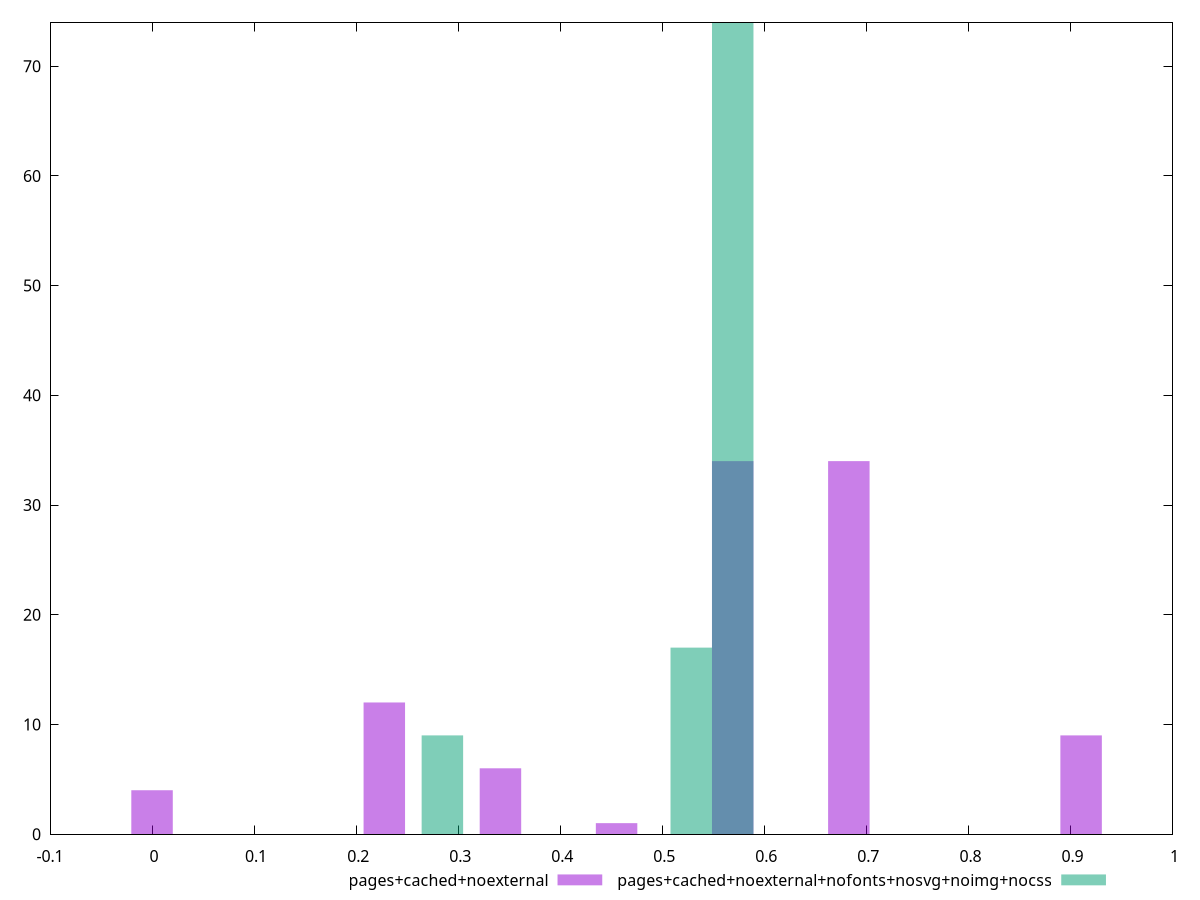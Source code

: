 $_pagesCachedNoexternal <<EOF
0 4
0.5690269162953917 34
0.68283229955447 34
0.341416149777235 6
0.9104430660726267 9
0.22761076651815668 12
0.45522153303631335 1
EOF
$_pagesCachedNoexternalNofontsNosvgNoimgNocss <<EOF
0.5283958893342726 17
0.5690417269753705 74
0.28452086348768524 9
EOF
set key outside below
set terminal pngcairo
set output "report_00004_2020-11-02T20-21-41.718Z/cumulative-layout-shift/cumulative-layout-shift_pages+cached+noexternal_pages+cached+noexternal+nofonts+nosvg+noimg+nocss+hist.png"
set boxwidth 0.040645837641097894
set style fill transparent solid 0.5 noborder
set yrange [0:74]
plot $_pagesCachedNoexternal title "pages+cached+noexternal" with boxes ,$_pagesCachedNoexternalNofontsNosvgNoimgNocss title "pages+cached+noexternal+nofonts+nosvg+noimg+nocss" with boxes ,
